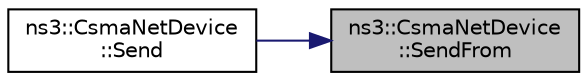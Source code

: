 digraph "ns3::CsmaNetDevice::SendFrom"
{
 // LATEX_PDF_SIZE
  edge [fontname="Helvetica",fontsize="10",labelfontname="Helvetica",labelfontsize="10"];
  node [fontname="Helvetica",fontsize="10",shape=record];
  rankdir="RL";
  Node1 [label="ns3::CsmaNetDevice\l::SendFrom",height=0.2,width=0.4,color="black", fillcolor="grey75", style="filled", fontcolor="black",tooltip="Start sending a packet down the channel, with MAC spoofing."];
  Node1 -> Node2 [dir="back",color="midnightblue",fontsize="10",style="solid",fontname="Helvetica"];
  Node2 [label="ns3::CsmaNetDevice\l::Send",height=0.2,width=0.4,color="black", fillcolor="white", style="filled",URL="$classns3_1_1_csma_net_device.html#a6d3d0c60f8a2d60fbe006248bb6b119d",tooltip="Start sending a packet down the channel."];
}
